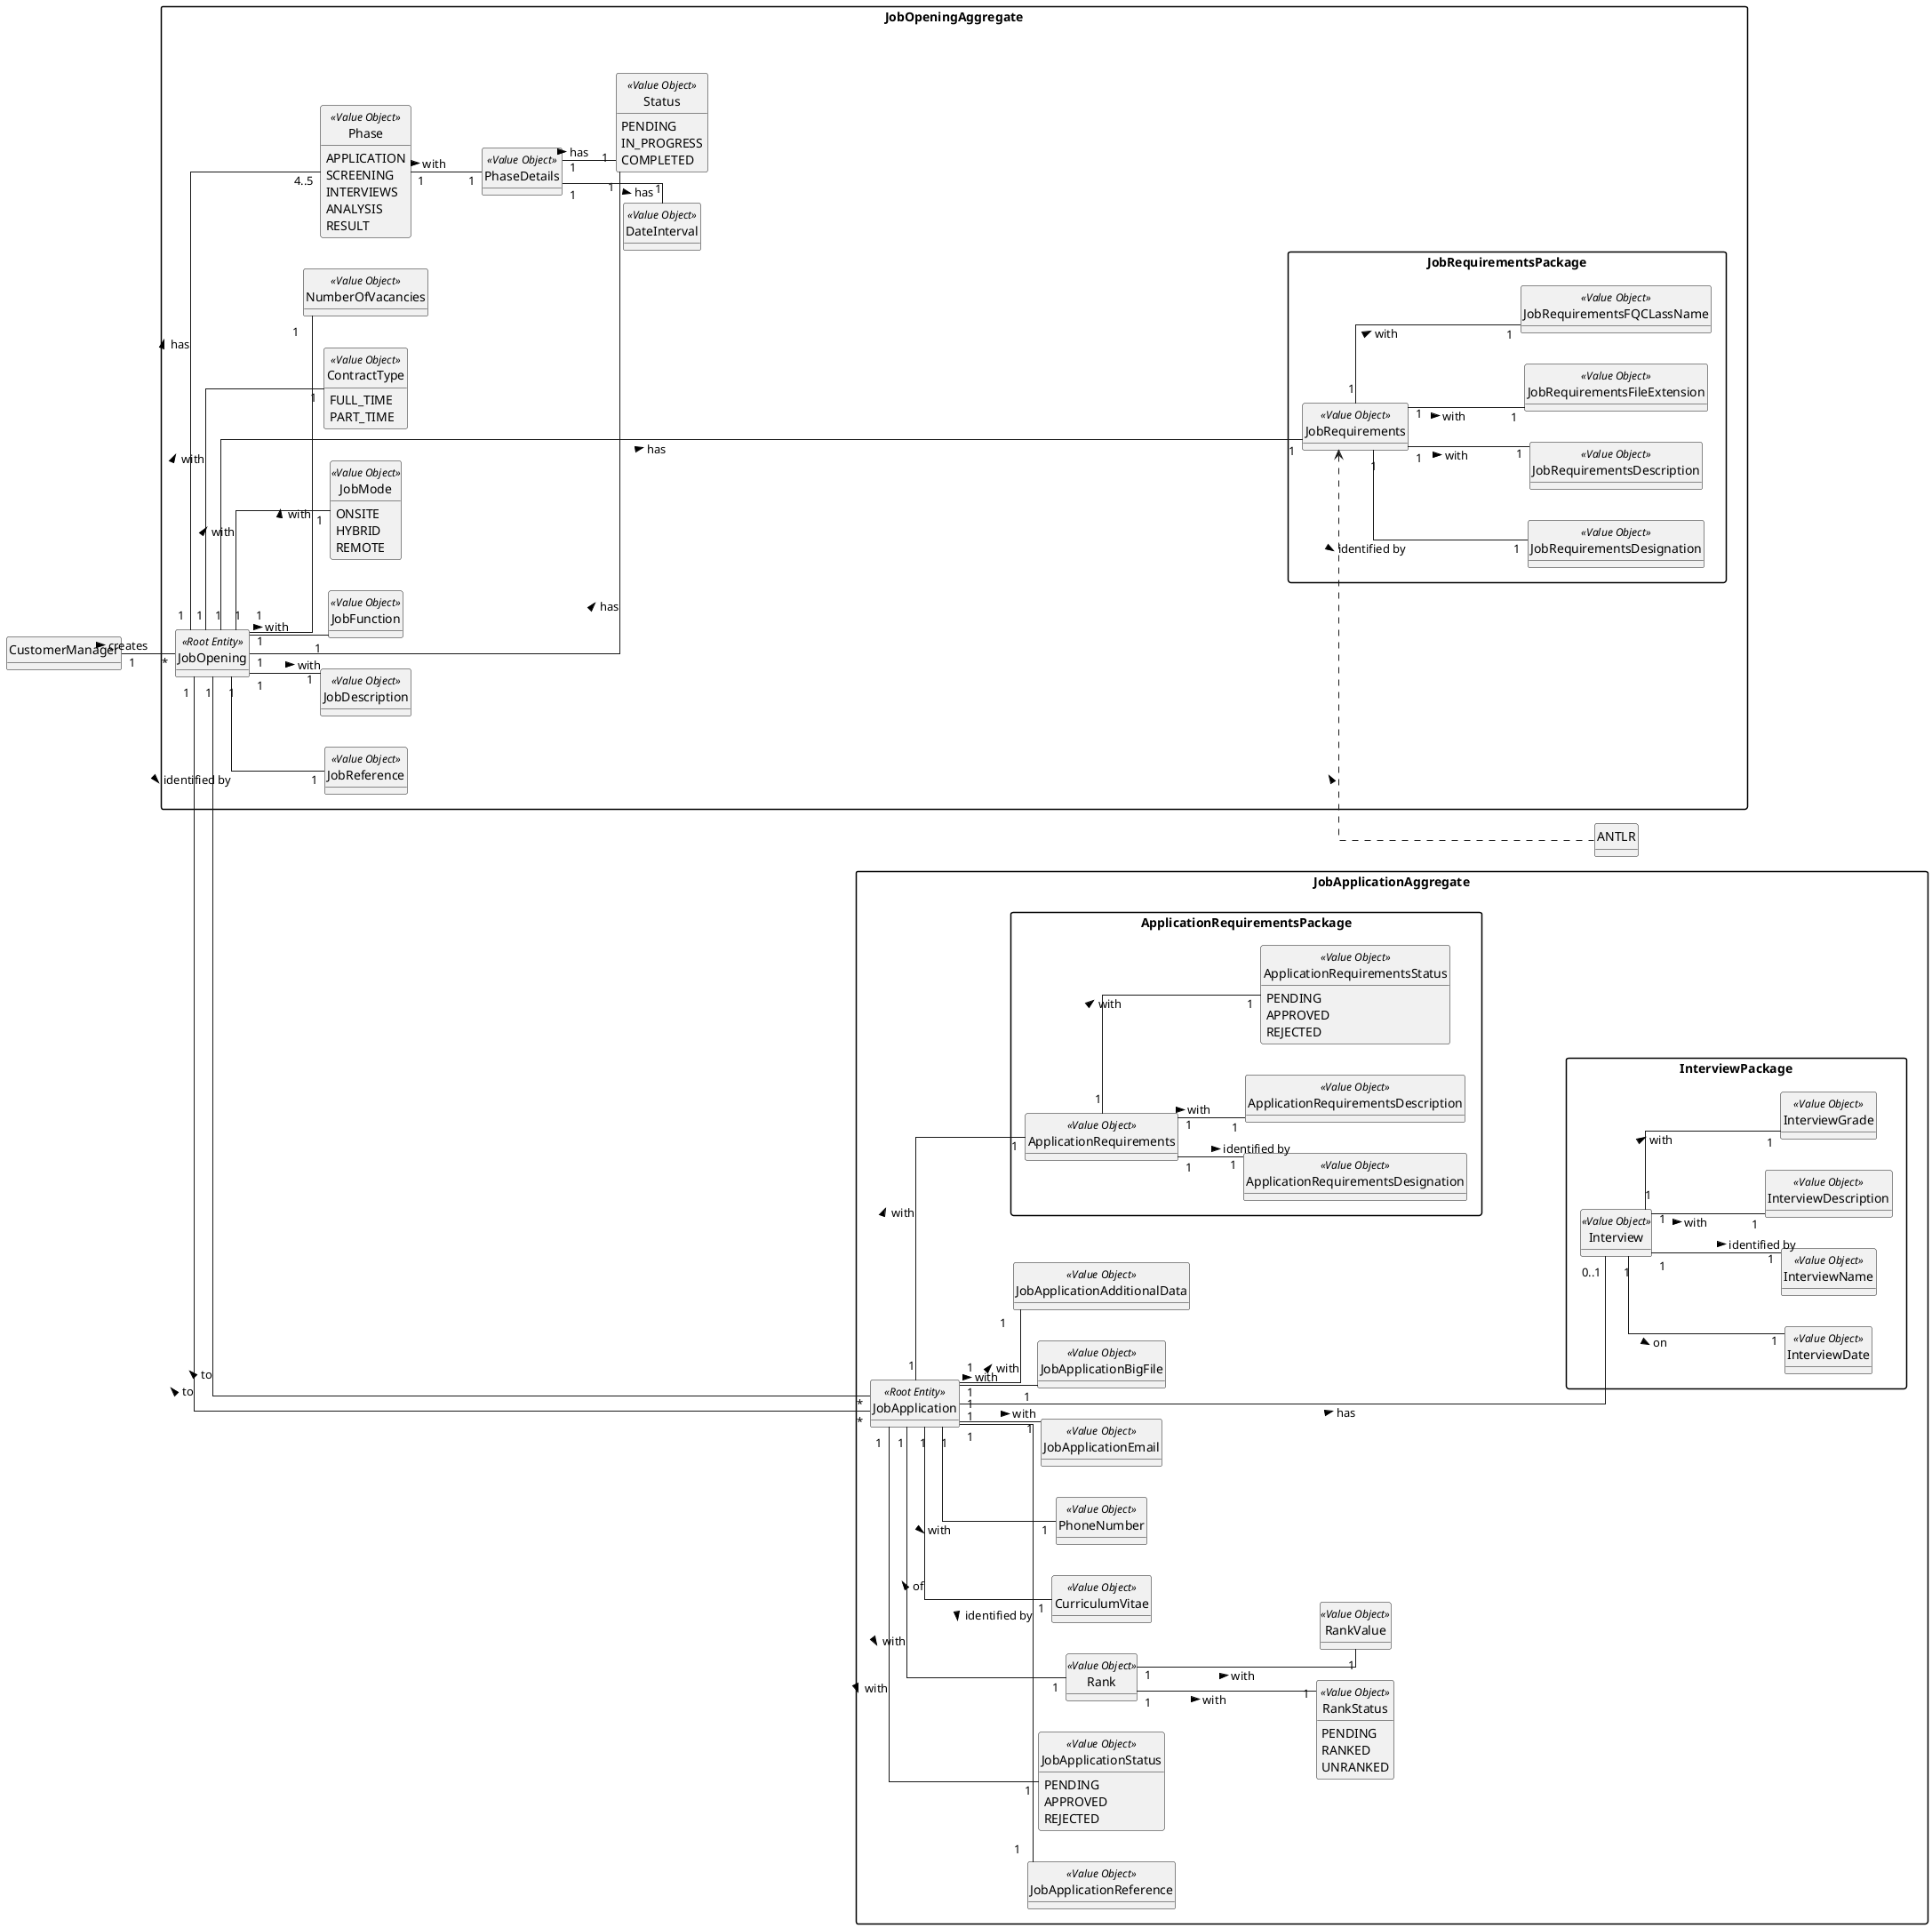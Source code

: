 @startuml

skinparam packageStyle rectangle
skinparam shadowing false
skinparam classAttributeIconSize 0
skinparam linetype ortho

top to bottom direction
left to right direction

hide methods
hide circle
class CustomerManager

package JobOpeningAggregate {
    class JobOpening <<Root Entity>>
    class JobReference <<Value Object>>
    class JobDescription <<Value Object>>
    class JobFunction <<Value Object>>
    enum JobMode <<Value Object>> {
        ONSITE
        HYBRID
        REMOTE
    }
    class ContractType <<Value Object>> {
        FULL_TIME
        PART_TIME
    }
    class NumberOfVacancies <<Value Object>>
    enum Phase <<Value Object>> {
        APPLICATION
        SCREENING
        INTERVIEWS
        ANALYSIS
        RESULT
    }
    class PhaseDetails <<Value Object>>
    class DateInterval <<Value Object>>
    enum Status <<Value Object>> {
        PENDING
        IN_PROGRESS
        COMPLETED
    }
     package JobRequirementsPackage {
            class JobRequirements <<Value Object>>
            class JobRequirementsDesignation <<Value Object>>
            class JobRequirementsDescription <<Value Object>>
            class JobRequirementsFileExtension <<Value Object>>
            class JobRequirementsFQCLassName <<Value Object>>
        }
}
package JobApplicationAggregate {
    class JobApplication <<Root Entity>>
    class JobApplicationReference <<Value Object>>
    enum JobApplicationStatus <<Value Object>> {
        PENDING
        APPROVED
        REJECTED
    }
    class Rank <<Value Object>>
    class RankValue <<Value Object>>
    enum RankStatus <<Value Object>> {
        PENDING
        RANKED
        UNRANKED
    }
    class CurriculumVitae <<Value Object>>
    class PhoneNumber <<Value Object>>
    class JobApplicationEmail <<Value Object>>
    class JobApplicationBigFile <<Value Object>>
    class JobApplicationAdditionalData <<Value Object>>
    package InterviewPackage {
        class Interview <<Value Object>>
        class InterviewDate <<Value Object>>
        class InterviewName <<Value Object>>
        class InterviewDescription <<Value Object>>
        class InterviewGrade <<Value Object>>
    }
    package ApplicationRequirementsPackage {
        class ApplicationRequirements <<Value Object>>
        class ApplicationRequirementsDesignation <<Value Object>>
        class ApplicationRequirementsDescription <<Value Object>>
        enum ApplicationRequirementsStatus <<Value Object>> {
            PENDING
            APPROVED
            REJECTED
        }
    }
}





JobApplication "1" -- "1" JobApplicationReference : identified by >
JobApplication "1" -- "1" JobApplicationStatus : with >
JobApplication "1" -- "1" CurriculumVitae : of <
JobApplication "1" -- "1" PhoneNumber : with >
JobApplication "1" ---- "0..1" Interview : has >
JobApplication "1" -- "1" Rank : with >
JobApplication "1" -- "1" JobApplicationEmail : with >
JobApplication "1" -- "1" JobApplicationBigFile : with >
JobApplication "1" -- "1" JobApplicationAdditionalData : with >
JobApplication "1" -- "1" ApplicationRequirements : with >

JobOpening "1" ------- "*" JobApplication : to <

CustomerManager "1" -- "*" JobOpening : creates >

JobOpening "1" ------- "*" JobApplication : to <
JobOpening "1" --------- "1" JobRequirements : has >
JobOpening "1" -- "1" JobReference : identified by >
JobOpening "1" -- "1" JobFunction : with >
JobOpening "1" -- "1" JobDescription : with >
JobOpening "1" -- "1" ContractType : with >
JobOpening "1" -- "1" JobMode : with >
JobOpening "1" -- "1" NumberOfVacancies : with >
JobOpening "1" -- "1" Status : has >
JobOpening "1" -- "4..5" Phase : has >
Phase "1" -- "1" PhaseDetails : with >
PhaseDetails "1" -- "1" Status : has >
PhaseDetails "1" -- "1" DateInterval : has >
Rank "1" -- "1" RankStatus : with >
Rank "1" -- "1" RankValue : with >

ApplicationRequirements "1" -- "1" ApplicationRequirementsDesignation : identified by >
ApplicationRequirements "1" -- "1" ApplicationRequirementsDescription : with >
ApplicationRequirements "1" -- "1" ApplicationRequirementsStatus : with >

Interview "1" -- "1" InterviewDate : on >
Interview "1" -- "1" InterviewName : identified by >
Interview "1" -- "1" InterviewDescription : with >
Interview "1" -- "1" InterviewGrade : with >


JobRequirements "1" -- "1" JobRequirementsDesignation : identified by >
JobRequirements "1" -- "1" JobRequirementsDescription : with >
JobRequirements "1" -- "1" JobRequirementsFileExtension : with >
JobRequirements "1" -- "1" JobRequirementsFQCLassName : with >

JobRequirements <-. ANTLR : <

@enduml